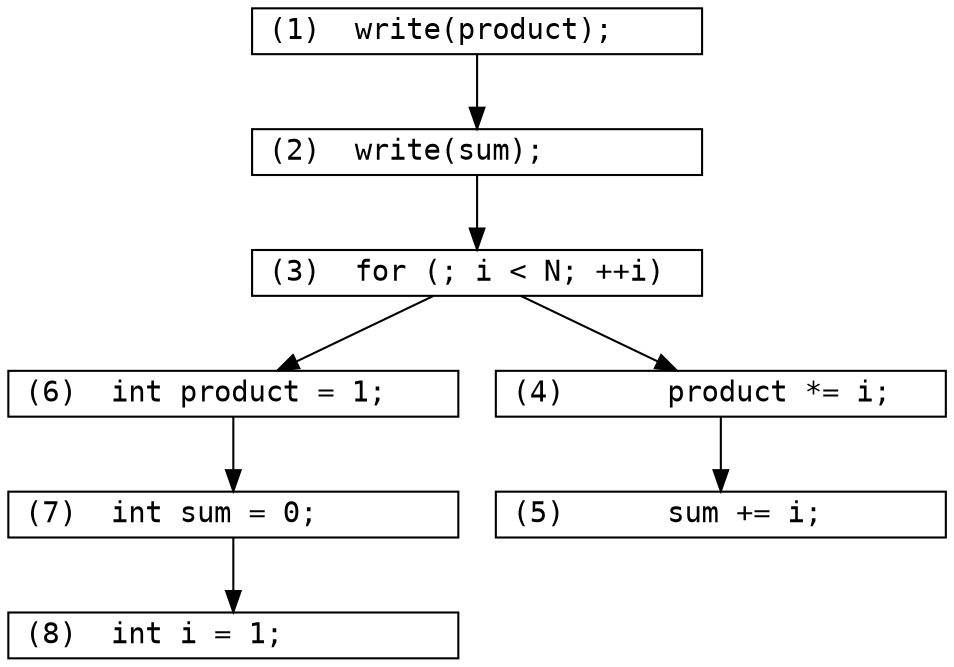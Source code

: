 digraph G {
  graph [splines=true];
  
  node [fontname="Monospace"];
  node [shape=rect];
  node [fixedsize=true];
  node [width=3,height=.3];

  L1 [label="(8)  int i = 1;        \l", pos="0,0.0!"];
  L2 [label="(7)  int sum = 0;      \l", pos="0,0.5!"];  
  L3 [label="(6)  int product = 1;  \l", pos="0,1.0!"];
  L4 [label="(3)  for (; i < N; ++i)\l", pos="0,1.5!"];
  L5 [label="(5)      sum += i;     \l", pos="0,2.0!"];
  L6 [label="(4)      product *= i; \l", pos="0,2.5!"];
  L7 [label="(2)  write(sum);       \l", pos="0,3.0!"];
  L8 [label="(1)  write(product);   \l", pos="0,3.5!"];

  L2 -> L1;
  L3 -> L2;
  L4 -> L3;
  L7 -> L4;
  L6 -> L5;
  L4 -> L6;
  L8 -> L7;
}
